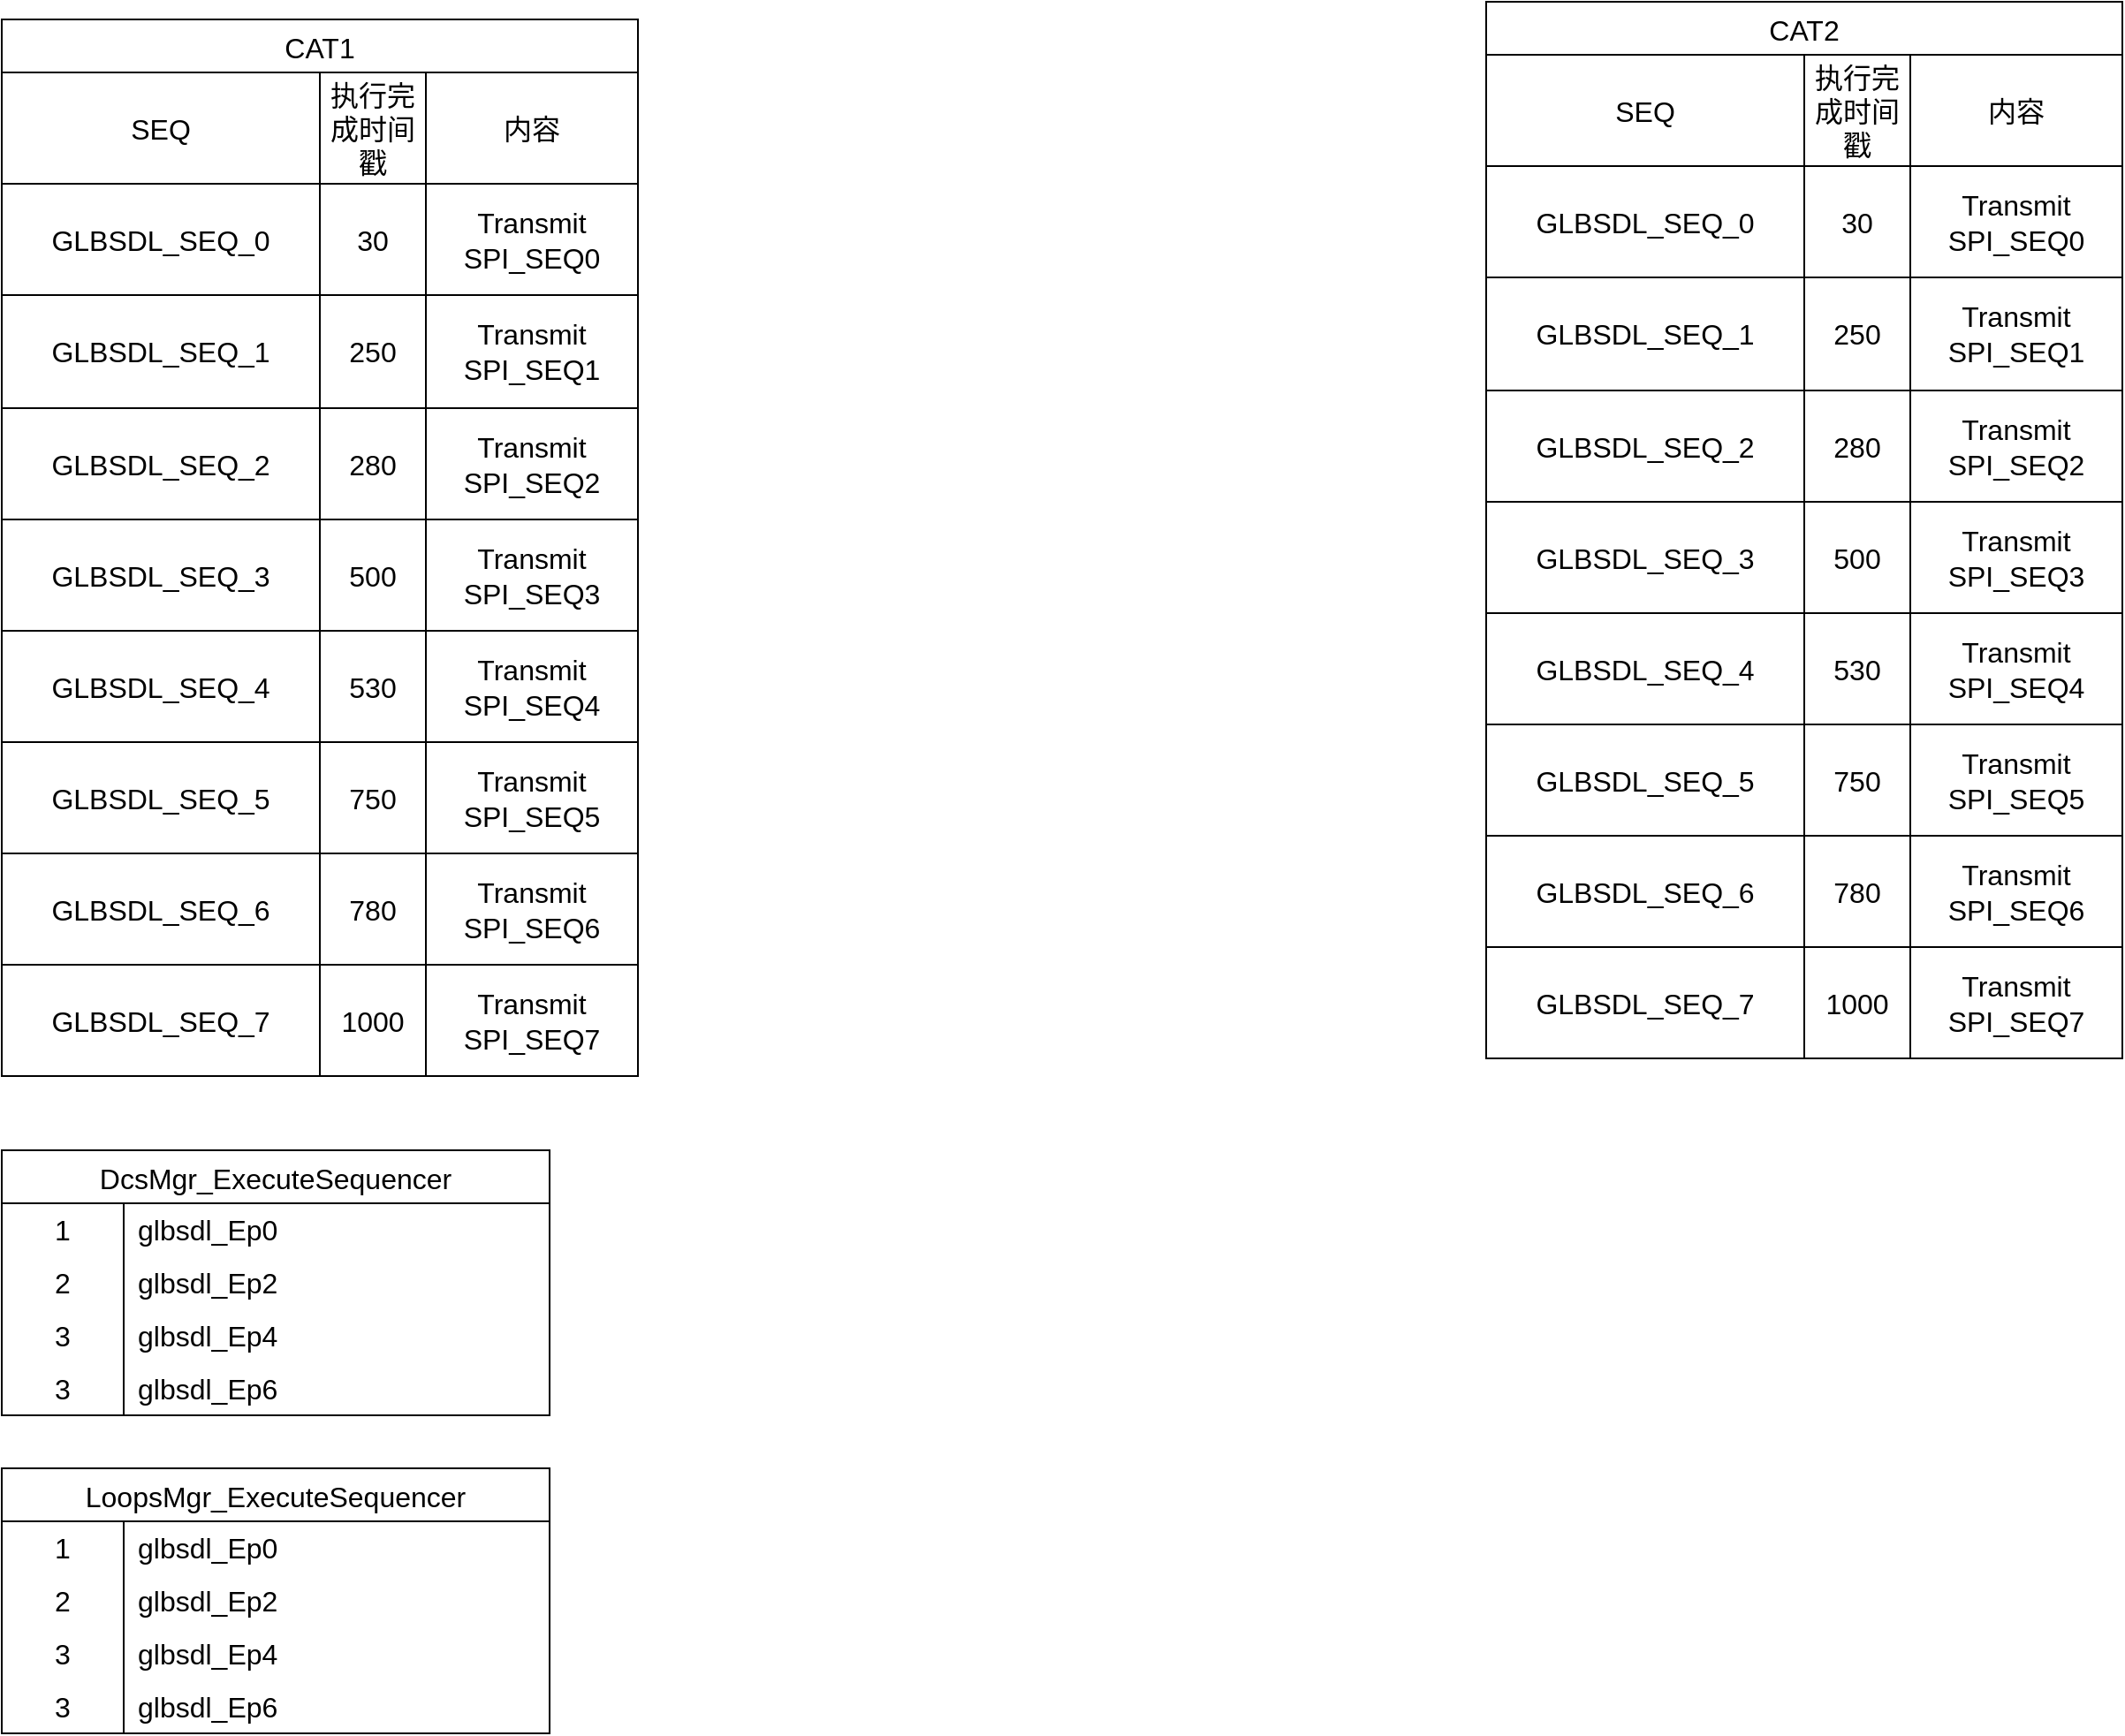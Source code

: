 <mxfile version="22.1.5" type="github">
  <diagram name="第 1 页" id="v6oY52smnRcEkZ9FU9oF">
    <mxGraphModel dx="1407" dy="614" grid="1" gridSize="10" guides="1" tooltips="1" connect="1" arrows="1" fold="1" page="1" pageScale="1" pageWidth="850" pageHeight="1100" math="0" shadow="0">
      <root>
        <mxCell id="0" />
        <mxCell id="1" parent="0" />
        <mxCell id="ijFXuitJDZCYeXIuiVJV-2" value="CAT1" style="shape=table;startSize=30;container=1;collapsible=0;childLayout=tableLayout;strokeColor=default;fontSize=16;" vertex="1" parent="1">
          <mxGeometry x="40" y="70" width="360" height="598" as="geometry" />
        </mxCell>
        <mxCell id="ijFXuitJDZCYeXIuiVJV-35" value="" style="shape=tableRow;horizontal=0;startSize=0;swimlaneHead=0;swimlaneBody=0;strokeColor=inherit;top=0;left=0;bottom=0;right=0;collapsible=0;dropTarget=0;fillColor=none;points=[[0,0.5],[1,0.5]];portConstraint=eastwest;fontSize=16;" vertex="1" parent="ijFXuitJDZCYeXIuiVJV-2">
          <mxGeometry y="30" width="360" height="63" as="geometry" />
        </mxCell>
        <mxCell id="ijFXuitJDZCYeXIuiVJV-36" value="SEQ" style="shape=partialRectangle;html=1;whiteSpace=wrap;connectable=0;strokeColor=inherit;overflow=hidden;fillColor=none;top=0;left=0;bottom=0;right=0;pointerEvents=1;fontSize=16;" vertex="1" parent="ijFXuitJDZCYeXIuiVJV-35">
          <mxGeometry width="180" height="63" as="geometry">
            <mxRectangle width="180" height="63" as="alternateBounds" />
          </mxGeometry>
        </mxCell>
        <mxCell id="ijFXuitJDZCYeXIuiVJV-37" value="执行完成时间戳" style="shape=partialRectangle;html=1;whiteSpace=wrap;connectable=0;strokeColor=inherit;overflow=hidden;fillColor=none;top=0;left=0;bottom=0;right=0;pointerEvents=1;fontSize=16;" vertex="1" parent="ijFXuitJDZCYeXIuiVJV-35">
          <mxGeometry x="180" width="60" height="63" as="geometry">
            <mxRectangle width="60" height="63" as="alternateBounds" />
          </mxGeometry>
        </mxCell>
        <mxCell id="ijFXuitJDZCYeXIuiVJV-38" value="内容" style="shape=partialRectangle;html=1;whiteSpace=wrap;connectable=0;strokeColor=inherit;overflow=hidden;fillColor=none;top=0;left=0;bottom=0;right=0;pointerEvents=1;fontSize=16;" vertex="1" parent="ijFXuitJDZCYeXIuiVJV-35">
          <mxGeometry x="240" width="120" height="63" as="geometry">
            <mxRectangle width="120" height="63" as="alternateBounds" />
          </mxGeometry>
        </mxCell>
        <mxCell id="ijFXuitJDZCYeXIuiVJV-3" value="" style="shape=tableRow;horizontal=0;startSize=0;swimlaneHead=0;swimlaneBody=0;strokeColor=inherit;top=0;left=0;bottom=0;right=0;collapsible=0;dropTarget=0;fillColor=none;points=[[0,0.5],[1,0.5]];portConstraint=eastwest;fontSize=16;" vertex="1" parent="ijFXuitJDZCYeXIuiVJV-2">
          <mxGeometry y="93" width="360" height="63" as="geometry" />
        </mxCell>
        <mxCell id="ijFXuitJDZCYeXIuiVJV-4" value="GLBSDL_SEQ_0" style="shape=partialRectangle;html=1;whiteSpace=wrap;connectable=0;strokeColor=inherit;overflow=hidden;fillColor=none;top=0;left=0;bottom=0;right=0;pointerEvents=1;fontSize=16;" vertex="1" parent="ijFXuitJDZCYeXIuiVJV-3">
          <mxGeometry width="180" height="63" as="geometry">
            <mxRectangle width="180" height="63" as="alternateBounds" />
          </mxGeometry>
        </mxCell>
        <mxCell id="ijFXuitJDZCYeXIuiVJV-5" value="30" style="shape=partialRectangle;html=1;whiteSpace=wrap;connectable=0;strokeColor=inherit;overflow=hidden;fillColor=none;top=0;left=0;bottom=0;right=0;pointerEvents=1;fontSize=16;" vertex="1" parent="ijFXuitJDZCYeXIuiVJV-3">
          <mxGeometry x="180" width="60" height="63" as="geometry">
            <mxRectangle width="60" height="63" as="alternateBounds" />
          </mxGeometry>
        </mxCell>
        <mxCell id="ijFXuitJDZCYeXIuiVJV-6" value="Transmit SPI_SEQ0" style="shape=partialRectangle;html=1;whiteSpace=wrap;connectable=0;strokeColor=inherit;overflow=hidden;fillColor=none;top=0;left=0;bottom=0;right=0;pointerEvents=1;fontSize=16;" vertex="1" parent="ijFXuitJDZCYeXIuiVJV-3">
          <mxGeometry x="240" width="120" height="63" as="geometry">
            <mxRectangle width="120" height="63" as="alternateBounds" />
          </mxGeometry>
        </mxCell>
        <mxCell id="ijFXuitJDZCYeXIuiVJV-7" value="" style="shape=tableRow;horizontal=0;startSize=0;swimlaneHead=0;swimlaneBody=0;strokeColor=inherit;top=0;left=0;bottom=0;right=0;collapsible=0;dropTarget=0;fillColor=none;points=[[0,0.5],[1,0.5]];portConstraint=eastwest;fontSize=16;" vertex="1" parent="ijFXuitJDZCYeXIuiVJV-2">
          <mxGeometry y="156" width="360" height="64" as="geometry" />
        </mxCell>
        <mxCell id="ijFXuitJDZCYeXIuiVJV-8" value="GLBSDL_SEQ_1" style="shape=partialRectangle;html=1;whiteSpace=wrap;connectable=0;strokeColor=inherit;overflow=hidden;fillColor=none;top=0;left=0;bottom=0;right=0;pointerEvents=1;fontSize=16;" vertex="1" parent="ijFXuitJDZCYeXIuiVJV-7">
          <mxGeometry width="180" height="64" as="geometry">
            <mxRectangle width="180" height="64" as="alternateBounds" />
          </mxGeometry>
        </mxCell>
        <mxCell id="ijFXuitJDZCYeXIuiVJV-9" value="250" style="shape=partialRectangle;html=1;whiteSpace=wrap;connectable=0;strokeColor=inherit;overflow=hidden;fillColor=none;top=0;left=0;bottom=0;right=0;pointerEvents=1;fontSize=16;" vertex="1" parent="ijFXuitJDZCYeXIuiVJV-7">
          <mxGeometry x="180" width="60" height="64" as="geometry">
            <mxRectangle width="60" height="64" as="alternateBounds" />
          </mxGeometry>
        </mxCell>
        <mxCell id="ijFXuitJDZCYeXIuiVJV-10" value="Transmit SPI_SEQ1" style="shape=partialRectangle;html=1;whiteSpace=wrap;connectable=0;strokeColor=inherit;overflow=hidden;fillColor=none;top=0;left=0;bottom=0;right=0;pointerEvents=1;fontSize=16;" vertex="1" parent="ijFXuitJDZCYeXIuiVJV-7">
          <mxGeometry x="240" width="120" height="64" as="geometry">
            <mxRectangle width="120" height="64" as="alternateBounds" />
          </mxGeometry>
        </mxCell>
        <mxCell id="ijFXuitJDZCYeXIuiVJV-11" value="" style="shape=tableRow;horizontal=0;startSize=0;swimlaneHead=0;swimlaneBody=0;strokeColor=inherit;top=0;left=0;bottom=0;right=0;collapsible=0;dropTarget=0;fillColor=none;points=[[0,0.5],[1,0.5]];portConstraint=eastwest;fontSize=16;" vertex="1" parent="ijFXuitJDZCYeXIuiVJV-2">
          <mxGeometry y="220" width="360" height="63" as="geometry" />
        </mxCell>
        <mxCell id="ijFXuitJDZCYeXIuiVJV-12" value="GLBSDL_SEQ_2" style="shape=partialRectangle;html=1;whiteSpace=wrap;connectable=0;strokeColor=inherit;overflow=hidden;fillColor=none;top=0;left=0;bottom=0;right=0;pointerEvents=1;fontSize=16;" vertex="1" parent="ijFXuitJDZCYeXIuiVJV-11">
          <mxGeometry width="180" height="63" as="geometry">
            <mxRectangle width="180" height="63" as="alternateBounds" />
          </mxGeometry>
        </mxCell>
        <mxCell id="ijFXuitJDZCYeXIuiVJV-13" value="280" style="shape=partialRectangle;html=1;whiteSpace=wrap;connectable=0;strokeColor=inherit;overflow=hidden;fillColor=none;top=0;left=0;bottom=0;right=0;pointerEvents=1;fontSize=16;" vertex="1" parent="ijFXuitJDZCYeXIuiVJV-11">
          <mxGeometry x="180" width="60" height="63" as="geometry">
            <mxRectangle width="60" height="63" as="alternateBounds" />
          </mxGeometry>
        </mxCell>
        <mxCell id="ijFXuitJDZCYeXIuiVJV-14" value="Transmit SPI_SEQ2" style="shape=partialRectangle;html=1;whiteSpace=wrap;connectable=0;strokeColor=inherit;overflow=hidden;fillColor=none;top=0;left=0;bottom=0;right=0;pointerEvents=1;fontSize=16;" vertex="1" parent="ijFXuitJDZCYeXIuiVJV-11">
          <mxGeometry x="240" width="120" height="63" as="geometry">
            <mxRectangle width="120" height="63" as="alternateBounds" />
          </mxGeometry>
        </mxCell>
        <mxCell id="ijFXuitJDZCYeXIuiVJV-15" value="" style="shape=tableRow;horizontal=0;startSize=0;swimlaneHead=0;swimlaneBody=0;strokeColor=inherit;top=0;left=0;bottom=0;right=0;collapsible=0;dropTarget=0;fillColor=none;points=[[0,0.5],[1,0.5]];portConstraint=eastwest;fontSize=16;" vertex="1" parent="ijFXuitJDZCYeXIuiVJV-2">
          <mxGeometry y="283" width="360" height="63" as="geometry" />
        </mxCell>
        <mxCell id="ijFXuitJDZCYeXIuiVJV-16" value="GLBSDL_SEQ_3" style="shape=partialRectangle;html=1;whiteSpace=wrap;connectable=0;strokeColor=inherit;overflow=hidden;fillColor=none;top=0;left=0;bottom=0;right=0;pointerEvents=1;fontSize=16;" vertex="1" parent="ijFXuitJDZCYeXIuiVJV-15">
          <mxGeometry width="180" height="63" as="geometry">
            <mxRectangle width="180" height="63" as="alternateBounds" />
          </mxGeometry>
        </mxCell>
        <mxCell id="ijFXuitJDZCYeXIuiVJV-17" value="500" style="shape=partialRectangle;html=1;whiteSpace=wrap;connectable=0;strokeColor=inherit;overflow=hidden;fillColor=none;top=0;left=0;bottom=0;right=0;pointerEvents=1;fontSize=16;" vertex="1" parent="ijFXuitJDZCYeXIuiVJV-15">
          <mxGeometry x="180" width="60" height="63" as="geometry">
            <mxRectangle width="60" height="63" as="alternateBounds" />
          </mxGeometry>
        </mxCell>
        <mxCell id="ijFXuitJDZCYeXIuiVJV-18" value="Transmit SPI_SEQ3" style="shape=partialRectangle;html=1;whiteSpace=wrap;connectable=0;strokeColor=inherit;overflow=hidden;fillColor=none;top=0;left=0;bottom=0;right=0;pointerEvents=1;fontSize=16;" vertex="1" parent="ijFXuitJDZCYeXIuiVJV-15">
          <mxGeometry x="240" width="120" height="63" as="geometry">
            <mxRectangle width="120" height="63" as="alternateBounds" />
          </mxGeometry>
        </mxCell>
        <mxCell id="ijFXuitJDZCYeXIuiVJV-19" value="" style="shape=tableRow;horizontal=0;startSize=0;swimlaneHead=0;swimlaneBody=0;strokeColor=inherit;top=0;left=0;bottom=0;right=0;collapsible=0;dropTarget=0;fillColor=none;points=[[0,0.5],[1,0.5]];portConstraint=eastwest;fontSize=16;" vertex="1" parent="ijFXuitJDZCYeXIuiVJV-2">
          <mxGeometry y="346" width="360" height="63" as="geometry" />
        </mxCell>
        <mxCell id="ijFXuitJDZCYeXIuiVJV-20" value="GLBSDL_SEQ_4" style="shape=partialRectangle;html=1;whiteSpace=wrap;connectable=0;strokeColor=inherit;overflow=hidden;fillColor=none;top=0;left=0;bottom=0;right=0;pointerEvents=1;fontSize=16;" vertex="1" parent="ijFXuitJDZCYeXIuiVJV-19">
          <mxGeometry width="180" height="63" as="geometry">
            <mxRectangle width="180" height="63" as="alternateBounds" />
          </mxGeometry>
        </mxCell>
        <mxCell id="ijFXuitJDZCYeXIuiVJV-21" value="530" style="shape=partialRectangle;html=1;whiteSpace=wrap;connectable=0;strokeColor=inherit;overflow=hidden;fillColor=none;top=0;left=0;bottom=0;right=0;pointerEvents=1;fontSize=16;" vertex="1" parent="ijFXuitJDZCYeXIuiVJV-19">
          <mxGeometry x="180" width="60" height="63" as="geometry">
            <mxRectangle width="60" height="63" as="alternateBounds" />
          </mxGeometry>
        </mxCell>
        <mxCell id="ijFXuitJDZCYeXIuiVJV-22" value="Transmit SPI_SEQ4" style="shape=partialRectangle;html=1;whiteSpace=wrap;connectable=0;strokeColor=inherit;overflow=hidden;fillColor=none;top=0;left=0;bottom=0;right=0;pointerEvents=1;fontSize=16;" vertex="1" parent="ijFXuitJDZCYeXIuiVJV-19">
          <mxGeometry x="240" width="120" height="63" as="geometry">
            <mxRectangle width="120" height="63" as="alternateBounds" />
          </mxGeometry>
        </mxCell>
        <mxCell id="ijFXuitJDZCYeXIuiVJV-23" value="" style="shape=tableRow;horizontal=0;startSize=0;swimlaneHead=0;swimlaneBody=0;strokeColor=inherit;top=0;left=0;bottom=0;right=0;collapsible=0;dropTarget=0;fillColor=none;points=[[0,0.5],[1,0.5]];portConstraint=eastwest;fontSize=16;" vertex="1" parent="ijFXuitJDZCYeXIuiVJV-2">
          <mxGeometry y="409" width="360" height="63" as="geometry" />
        </mxCell>
        <mxCell id="ijFXuitJDZCYeXIuiVJV-24" value="GLBSDL_SEQ_5" style="shape=partialRectangle;html=1;whiteSpace=wrap;connectable=0;strokeColor=inherit;overflow=hidden;fillColor=none;top=0;left=0;bottom=0;right=0;pointerEvents=1;fontSize=16;" vertex="1" parent="ijFXuitJDZCYeXIuiVJV-23">
          <mxGeometry width="180" height="63" as="geometry">
            <mxRectangle width="180" height="63" as="alternateBounds" />
          </mxGeometry>
        </mxCell>
        <mxCell id="ijFXuitJDZCYeXIuiVJV-25" value="750" style="shape=partialRectangle;html=1;whiteSpace=wrap;connectable=0;strokeColor=inherit;overflow=hidden;fillColor=none;top=0;left=0;bottom=0;right=0;pointerEvents=1;fontSize=16;" vertex="1" parent="ijFXuitJDZCYeXIuiVJV-23">
          <mxGeometry x="180" width="60" height="63" as="geometry">
            <mxRectangle width="60" height="63" as="alternateBounds" />
          </mxGeometry>
        </mxCell>
        <mxCell id="ijFXuitJDZCYeXIuiVJV-26" value="Transmit SPI_SEQ5" style="shape=partialRectangle;html=1;whiteSpace=wrap;connectable=0;strokeColor=inherit;overflow=hidden;fillColor=none;top=0;left=0;bottom=0;right=0;pointerEvents=1;fontSize=16;" vertex="1" parent="ijFXuitJDZCYeXIuiVJV-23">
          <mxGeometry x="240" width="120" height="63" as="geometry">
            <mxRectangle width="120" height="63" as="alternateBounds" />
          </mxGeometry>
        </mxCell>
        <mxCell id="ijFXuitJDZCYeXIuiVJV-27" value="" style="shape=tableRow;horizontal=0;startSize=0;swimlaneHead=0;swimlaneBody=0;strokeColor=inherit;top=0;left=0;bottom=0;right=0;collapsible=0;dropTarget=0;fillColor=none;points=[[0,0.5],[1,0.5]];portConstraint=eastwest;fontSize=16;" vertex="1" parent="ijFXuitJDZCYeXIuiVJV-2">
          <mxGeometry y="472" width="360" height="63" as="geometry" />
        </mxCell>
        <mxCell id="ijFXuitJDZCYeXIuiVJV-28" value="GLBSDL_SEQ_6" style="shape=partialRectangle;html=1;whiteSpace=wrap;connectable=0;strokeColor=inherit;overflow=hidden;fillColor=none;top=0;left=0;bottom=0;right=0;pointerEvents=1;fontSize=16;" vertex="1" parent="ijFXuitJDZCYeXIuiVJV-27">
          <mxGeometry width="180" height="63" as="geometry">
            <mxRectangle width="180" height="63" as="alternateBounds" />
          </mxGeometry>
        </mxCell>
        <mxCell id="ijFXuitJDZCYeXIuiVJV-29" value="780" style="shape=partialRectangle;html=1;whiteSpace=wrap;connectable=0;strokeColor=inherit;overflow=hidden;fillColor=none;top=0;left=0;bottom=0;right=0;pointerEvents=1;fontSize=16;" vertex="1" parent="ijFXuitJDZCYeXIuiVJV-27">
          <mxGeometry x="180" width="60" height="63" as="geometry">
            <mxRectangle width="60" height="63" as="alternateBounds" />
          </mxGeometry>
        </mxCell>
        <mxCell id="ijFXuitJDZCYeXIuiVJV-30" value="Transmit SPI_SEQ6" style="shape=partialRectangle;html=1;whiteSpace=wrap;connectable=0;strokeColor=inherit;overflow=hidden;fillColor=none;top=0;left=0;bottom=0;right=0;pointerEvents=1;fontSize=16;" vertex="1" parent="ijFXuitJDZCYeXIuiVJV-27">
          <mxGeometry x="240" width="120" height="63" as="geometry">
            <mxRectangle width="120" height="63" as="alternateBounds" />
          </mxGeometry>
        </mxCell>
        <mxCell id="ijFXuitJDZCYeXIuiVJV-31" value="" style="shape=tableRow;horizontal=0;startSize=0;swimlaneHead=0;swimlaneBody=0;strokeColor=inherit;top=0;left=0;bottom=0;right=0;collapsible=0;dropTarget=0;fillColor=none;points=[[0,0.5],[1,0.5]];portConstraint=eastwest;fontSize=16;" vertex="1" parent="ijFXuitJDZCYeXIuiVJV-2">
          <mxGeometry y="535" width="360" height="63" as="geometry" />
        </mxCell>
        <mxCell id="ijFXuitJDZCYeXIuiVJV-32" value="GLBSDL_SEQ_7" style="shape=partialRectangle;html=1;whiteSpace=wrap;connectable=0;strokeColor=inherit;overflow=hidden;fillColor=none;top=0;left=0;bottom=0;right=0;pointerEvents=1;fontSize=16;" vertex="1" parent="ijFXuitJDZCYeXIuiVJV-31">
          <mxGeometry width="180" height="63" as="geometry">
            <mxRectangle width="180" height="63" as="alternateBounds" />
          </mxGeometry>
        </mxCell>
        <mxCell id="ijFXuitJDZCYeXIuiVJV-33" value="1000" style="shape=partialRectangle;html=1;whiteSpace=wrap;connectable=0;strokeColor=inherit;overflow=hidden;fillColor=none;top=0;left=0;bottom=0;right=0;pointerEvents=1;fontSize=16;" vertex="1" parent="ijFXuitJDZCYeXIuiVJV-31">
          <mxGeometry x="180" width="60" height="63" as="geometry">
            <mxRectangle width="60" height="63" as="alternateBounds" />
          </mxGeometry>
        </mxCell>
        <mxCell id="ijFXuitJDZCYeXIuiVJV-34" value="Transmit SPI_SEQ7" style="shape=partialRectangle;html=1;whiteSpace=wrap;connectable=0;strokeColor=inherit;overflow=hidden;fillColor=none;top=0;left=0;bottom=0;right=0;pointerEvents=1;fontSize=16;" vertex="1" parent="ijFXuitJDZCYeXIuiVJV-31">
          <mxGeometry x="240" width="120" height="63" as="geometry">
            <mxRectangle width="120" height="63" as="alternateBounds" />
          </mxGeometry>
        </mxCell>
        <mxCell id="ijFXuitJDZCYeXIuiVJV-43" value="CAT2" style="shape=table;startSize=30;container=1;collapsible=0;childLayout=tableLayout;strokeColor=default;fontSize=16;" vertex="1" parent="1">
          <mxGeometry x="880" y="60" width="360" height="598" as="geometry" />
        </mxCell>
        <mxCell id="ijFXuitJDZCYeXIuiVJV-44" value="" style="shape=tableRow;horizontal=0;startSize=0;swimlaneHead=0;swimlaneBody=0;strokeColor=inherit;top=0;left=0;bottom=0;right=0;collapsible=0;dropTarget=0;fillColor=none;points=[[0,0.5],[1,0.5]];portConstraint=eastwest;fontSize=16;" vertex="1" parent="ijFXuitJDZCYeXIuiVJV-43">
          <mxGeometry y="30" width="360" height="63" as="geometry" />
        </mxCell>
        <mxCell id="ijFXuitJDZCYeXIuiVJV-45" value="SEQ" style="shape=partialRectangle;html=1;whiteSpace=wrap;connectable=0;strokeColor=inherit;overflow=hidden;fillColor=none;top=0;left=0;bottom=0;right=0;pointerEvents=1;fontSize=16;" vertex="1" parent="ijFXuitJDZCYeXIuiVJV-44">
          <mxGeometry width="180" height="63" as="geometry">
            <mxRectangle width="180" height="63" as="alternateBounds" />
          </mxGeometry>
        </mxCell>
        <mxCell id="ijFXuitJDZCYeXIuiVJV-46" value="执行完成时间戳" style="shape=partialRectangle;html=1;whiteSpace=wrap;connectable=0;strokeColor=inherit;overflow=hidden;fillColor=none;top=0;left=0;bottom=0;right=0;pointerEvents=1;fontSize=16;" vertex="1" parent="ijFXuitJDZCYeXIuiVJV-44">
          <mxGeometry x="180" width="60" height="63" as="geometry">
            <mxRectangle width="60" height="63" as="alternateBounds" />
          </mxGeometry>
        </mxCell>
        <mxCell id="ijFXuitJDZCYeXIuiVJV-47" value="内容" style="shape=partialRectangle;html=1;whiteSpace=wrap;connectable=0;strokeColor=inherit;overflow=hidden;fillColor=none;top=0;left=0;bottom=0;right=0;pointerEvents=1;fontSize=16;" vertex="1" parent="ijFXuitJDZCYeXIuiVJV-44">
          <mxGeometry x="240" width="120" height="63" as="geometry">
            <mxRectangle width="120" height="63" as="alternateBounds" />
          </mxGeometry>
        </mxCell>
        <mxCell id="ijFXuitJDZCYeXIuiVJV-48" value="" style="shape=tableRow;horizontal=0;startSize=0;swimlaneHead=0;swimlaneBody=0;strokeColor=inherit;top=0;left=0;bottom=0;right=0;collapsible=0;dropTarget=0;fillColor=none;points=[[0,0.5],[1,0.5]];portConstraint=eastwest;fontSize=16;" vertex="1" parent="ijFXuitJDZCYeXIuiVJV-43">
          <mxGeometry y="93" width="360" height="63" as="geometry" />
        </mxCell>
        <mxCell id="ijFXuitJDZCYeXIuiVJV-49" value="GLBSDL_SEQ_0" style="shape=partialRectangle;html=1;whiteSpace=wrap;connectable=0;strokeColor=inherit;overflow=hidden;fillColor=none;top=0;left=0;bottom=0;right=0;pointerEvents=1;fontSize=16;" vertex="1" parent="ijFXuitJDZCYeXIuiVJV-48">
          <mxGeometry width="180" height="63" as="geometry">
            <mxRectangle width="180" height="63" as="alternateBounds" />
          </mxGeometry>
        </mxCell>
        <mxCell id="ijFXuitJDZCYeXIuiVJV-50" value="30" style="shape=partialRectangle;html=1;whiteSpace=wrap;connectable=0;strokeColor=inherit;overflow=hidden;fillColor=none;top=0;left=0;bottom=0;right=0;pointerEvents=1;fontSize=16;" vertex="1" parent="ijFXuitJDZCYeXIuiVJV-48">
          <mxGeometry x="180" width="60" height="63" as="geometry">
            <mxRectangle width="60" height="63" as="alternateBounds" />
          </mxGeometry>
        </mxCell>
        <mxCell id="ijFXuitJDZCYeXIuiVJV-51" value="Transmit SPI_SEQ0" style="shape=partialRectangle;html=1;whiteSpace=wrap;connectable=0;strokeColor=inherit;overflow=hidden;fillColor=none;top=0;left=0;bottom=0;right=0;pointerEvents=1;fontSize=16;" vertex="1" parent="ijFXuitJDZCYeXIuiVJV-48">
          <mxGeometry x="240" width="120" height="63" as="geometry">
            <mxRectangle width="120" height="63" as="alternateBounds" />
          </mxGeometry>
        </mxCell>
        <mxCell id="ijFXuitJDZCYeXIuiVJV-52" value="" style="shape=tableRow;horizontal=0;startSize=0;swimlaneHead=0;swimlaneBody=0;strokeColor=inherit;top=0;left=0;bottom=0;right=0;collapsible=0;dropTarget=0;fillColor=none;points=[[0,0.5],[1,0.5]];portConstraint=eastwest;fontSize=16;" vertex="1" parent="ijFXuitJDZCYeXIuiVJV-43">
          <mxGeometry y="156" width="360" height="64" as="geometry" />
        </mxCell>
        <mxCell id="ijFXuitJDZCYeXIuiVJV-53" value="GLBSDL_SEQ_1" style="shape=partialRectangle;html=1;whiteSpace=wrap;connectable=0;strokeColor=inherit;overflow=hidden;fillColor=none;top=0;left=0;bottom=0;right=0;pointerEvents=1;fontSize=16;" vertex="1" parent="ijFXuitJDZCYeXIuiVJV-52">
          <mxGeometry width="180" height="64" as="geometry">
            <mxRectangle width="180" height="64" as="alternateBounds" />
          </mxGeometry>
        </mxCell>
        <mxCell id="ijFXuitJDZCYeXIuiVJV-54" value="250" style="shape=partialRectangle;html=1;whiteSpace=wrap;connectable=0;strokeColor=inherit;overflow=hidden;fillColor=none;top=0;left=0;bottom=0;right=0;pointerEvents=1;fontSize=16;" vertex="1" parent="ijFXuitJDZCYeXIuiVJV-52">
          <mxGeometry x="180" width="60" height="64" as="geometry">
            <mxRectangle width="60" height="64" as="alternateBounds" />
          </mxGeometry>
        </mxCell>
        <mxCell id="ijFXuitJDZCYeXIuiVJV-55" value="Transmit SPI_SEQ1" style="shape=partialRectangle;html=1;whiteSpace=wrap;connectable=0;strokeColor=inherit;overflow=hidden;fillColor=none;top=0;left=0;bottom=0;right=0;pointerEvents=1;fontSize=16;" vertex="1" parent="ijFXuitJDZCYeXIuiVJV-52">
          <mxGeometry x="240" width="120" height="64" as="geometry">
            <mxRectangle width="120" height="64" as="alternateBounds" />
          </mxGeometry>
        </mxCell>
        <mxCell id="ijFXuitJDZCYeXIuiVJV-56" value="" style="shape=tableRow;horizontal=0;startSize=0;swimlaneHead=0;swimlaneBody=0;strokeColor=inherit;top=0;left=0;bottom=0;right=0;collapsible=0;dropTarget=0;fillColor=none;points=[[0,0.5],[1,0.5]];portConstraint=eastwest;fontSize=16;" vertex="1" parent="ijFXuitJDZCYeXIuiVJV-43">
          <mxGeometry y="220" width="360" height="63" as="geometry" />
        </mxCell>
        <mxCell id="ijFXuitJDZCYeXIuiVJV-57" value="GLBSDL_SEQ_2" style="shape=partialRectangle;html=1;whiteSpace=wrap;connectable=0;strokeColor=inherit;overflow=hidden;fillColor=none;top=0;left=0;bottom=0;right=0;pointerEvents=1;fontSize=16;" vertex="1" parent="ijFXuitJDZCYeXIuiVJV-56">
          <mxGeometry width="180" height="63" as="geometry">
            <mxRectangle width="180" height="63" as="alternateBounds" />
          </mxGeometry>
        </mxCell>
        <mxCell id="ijFXuitJDZCYeXIuiVJV-58" value="280" style="shape=partialRectangle;html=1;whiteSpace=wrap;connectable=0;strokeColor=inherit;overflow=hidden;fillColor=none;top=0;left=0;bottom=0;right=0;pointerEvents=1;fontSize=16;" vertex="1" parent="ijFXuitJDZCYeXIuiVJV-56">
          <mxGeometry x="180" width="60" height="63" as="geometry">
            <mxRectangle width="60" height="63" as="alternateBounds" />
          </mxGeometry>
        </mxCell>
        <mxCell id="ijFXuitJDZCYeXIuiVJV-59" value="Transmit SPI_SEQ2" style="shape=partialRectangle;html=1;whiteSpace=wrap;connectable=0;strokeColor=inherit;overflow=hidden;fillColor=none;top=0;left=0;bottom=0;right=0;pointerEvents=1;fontSize=16;" vertex="1" parent="ijFXuitJDZCYeXIuiVJV-56">
          <mxGeometry x="240" width="120" height="63" as="geometry">
            <mxRectangle width="120" height="63" as="alternateBounds" />
          </mxGeometry>
        </mxCell>
        <mxCell id="ijFXuitJDZCYeXIuiVJV-60" value="" style="shape=tableRow;horizontal=0;startSize=0;swimlaneHead=0;swimlaneBody=0;strokeColor=inherit;top=0;left=0;bottom=0;right=0;collapsible=0;dropTarget=0;fillColor=none;points=[[0,0.5],[1,0.5]];portConstraint=eastwest;fontSize=16;" vertex="1" parent="ijFXuitJDZCYeXIuiVJV-43">
          <mxGeometry y="283" width="360" height="63" as="geometry" />
        </mxCell>
        <mxCell id="ijFXuitJDZCYeXIuiVJV-61" value="GLBSDL_SEQ_3" style="shape=partialRectangle;html=1;whiteSpace=wrap;connectable=0;strokeColor=inherit;overflow=hidden;fillColor=none;top=0;left=0;bottom=0;right=0;pointerEvents=1;fontSize=16;" vertex="1" parent="ijFXuitJDZCYeXIuiVJV-60">
          <mxGeometry width="180" height="63" as="geometry">
            <mxRectangle width="180" height="63" as="alternateBounds" />
          </mxGeometry>
        </mxCell>
        <mxCell id="ijFXuitJDZCYeXIuiVJV-62" value="500" style="shape=partialRectangle;html=1;whiteSpace=wrap;connectable=0;strokeColor=inherit;overflow=hidden;fillColor=none;top=0;left=0;bottom=0;right=0;pointerEvents=1;fontSize=16;" vertex="1" parent="ijFXuitJDZCYeXIuiVJV-60">
          <mxGeometry x="180" width="60" height="63" as="geometry">
            <mxRectangle width="60" height="63" as="alternateBounds" />
          </mxGeometry>
        </mxCell>
        <mxCell id="ijFXuitJDZCYeXIuiVJV-63" value="Transmit SPI_SEQ3" style="shape=partialRectangle;html=1;whiteSpace=wrap;connectable=0;strokeColor=inherit;overflow=hidden;fillColor=none;top=0;left=0;bottom=0;right=0;pointerEvents=1;fontSize=16;" vertex="1" parent="ijFXuitJDZCYeXIuiVJV-60">
          <mxGeometry x="240" width="120" height="63" as="geometry">
            <mxRectangle width="120" height="63" as="alternateBounds" />
          </mxGeometry>
        </mxCell>
        <mxCell id="ijFXuitJDZCYeXIuiVJV-64" value="" style="shape=tableRow;horizontal=0;startSize=0;swimlaneHead=0;swimlaneBody=0;strokeColor=inherit;top=0;left=0;bottom=0;right=0;collapsible=0;dropTarget=0;fillColor=none;points=[[0,0.5],[1,0.5]];portConstraint=eastwest;fontSize=16;" vertex="1" parent="ijFXuitJDZCYeXIuiVJV-43">
          <mxGeometry y="346" width="360" height="63" as="geometry" />
        </mxCell>
        <mxCell id="ijFXuitJDZCYeXIuiVJV-65" value="GLBSDL_SEQ_4" style="shape=partialRectangle;html=1;whiteSpace=wrap;connectable=0;strokeColor=inherit;overflow=hidden;fillColor=none;top=0;left=0;bottom=0;right=0;pointerEvents=1;fontSize=16;" vertex="1" parent="ijFXuitJDZCYeXIuiVJV-64">
          <mxGeometry width="180" height="63" as="geometry">
            <mxRectangle width="180" height="63" as="alternateBounds" />
          </mxGeometry>
        </mxCell>
        <mxCell id="ijFXuitJDZCYeXIuiVJV-66" value="530" style="shape=partialRectangle;html=1;whiteSpace=wrap;connectable=0;strokeColor=inherit;overflow=hidden;fillColor=none;top=0;left=0;bottom=0;right=0;pointerEvents=1;fontSize=16;" vertex="1" parent="ijFXuitJDZCYeXIuiVJV-64">
          <mxGeometry x="180" width="60" height="63" as="geometry">
            <mxRectangle width="60" height="63" as="alternateBounds" />
          </mxGeometry>
        </mxCell>
        <mxCell id="ijFXuitJDZCYeXIuiVJV-67" value="Transmit SPI_SEQ4" style="shape=partialRectangle;html=1;whiteSpace=wrap;connectable=0;strokeColor=inherit;overflow=hidden;fillColor=none;top=0;left=0;bottom=0;right=0;pointerEvents=1;fontSize=16;" vertex="1" parent="ijFXuitJDZCYeXIuiVJV-64">
          <mxGeometry x="240" width="120" height="63" as="geometry">
            <mxRectangle width="120" height="63" as="alternateBounds" />
          </mxGeometry>
        </mxCell>
        <mxCell id="ijFXuitJDZCYeXIuiVJV-68" value="" style="shape=tableRow;horizontal=0;startSize=0;swimlaneHead=0;swimlaneBody=0;strokeColor=inherit;top=0;left=0;bottom=0;right=0;collapsible=0;dropTarget=0;fillColor=none;points=[[0,0.5],[1,0.5]];portConstraint=eastwest;fontSize=16;" vertex="1" parent="ijFXuitJDZCYeXIuiVJV-43">
          <mxGeometry y="409" width="360" height="63" as="geometry" />
        </mxCell>
        <mxCell id="ijFXuitJDZCYeXIuiVJV-69" value="GLBSDL_SEQ_5" style="shape=partialRectangle;html=1;whiteSpace=wrap;connectable=0;strokeColor=inherit;overflow=hidden;fillColor=none;top=0;left=0;bottom=0;right=0;pointerEvents=1;fontSize=16;" vertex="1" parent="ijFXuitJDZCYeXIuiVJV-68">
          <mxGeometry width="180" height="63" as="geometry">
            <mxRectangle width="180" height="63" as="alternateBounds" />
          </mxGeometry>
        </mxCell>
        <mxCell id="ijFXuitJDZCYeXIuiVJV-70" value="750" style="shape=partialRectangle;html=1;whiteSpace=wrap;connectable=0;strokeColor=inherit;overflow=hidden;fillColor=none;top=0;left=0;bottom=0;right=0;pointerEvents=1;fontSize=16;" vertex="1" parent="ijFXuitJDZCYeXIuiVJV-68">
          <mxGeometry x="180" width="60" height="63" as="geometry">
            <mxRectangle width="60" height="63" as="alternateBounds" />
          </mxGeometry>
        </mxCell>
        <mxCell id="ijFXuitJDZCYeXIuiVJV-71" value="Transmit SPI_SEQ5" style="shape=partialRectangle;html=1;whiteSpace=wrap;connectable=0;strokeColor=inherit;overflow=hidden;fillColor=none;top=0;left=0;bottom=0;right=0;pointerEvents=1;fontSize=16;" vertex="1" parent="ijFXuitJDZCYeXIuiVJV-68">
          <mxGeometry x="240" width="120" height="63" as="geometry">
            <mxRectangle width="120" height="63" as="alternateBounds" />
          </mxGeometry>
        </mxCell>
        <mxCell id="ijFXuitJDZCYeXIuiVJV-72" value="" style="shape=tableRow;horizontal=0;startSize=0;swimlaneHead=0;swimlaneBody=0;strokeColor=inherit;top=0;left=0;bottom=0;right=0;collapsible=0;dropTarget=0;fillColor=none;points=[[0,0.5],[1,0.5]];portConstraint=eastwest;fontSize=16;" vertex="1" parent="ijFXuitJDZCYeXIuiVJV-43">
          <mxGeometry y="472" width="360" height="63" as="geometry" />
        </mxCell>
        <mxCell id="ijFXuitJDZCYeXIuiVJV-73" value="GLBSDL_SEQ_6" style="shape=partialRectangle;html=1;whiteSpace=wrap;connectable=0;strokeColor=inherit;overflow=hidden;fillColor=none;top=0;left=0;bottom=0;right=0;pointerEvents=1;fontSize=16;" vertex="1" parent="ijFXuitJDZCYeXIuiVJV-72">
          <mxGeometry width="180" height="63" as="geometry">
            <mxRectangle width="180" height="63" as="alternateBounds" />
          </mxGeometry>
        </mxCell>
        <mxCell id="ijFXuitJDZCYeXIuiVJV-74" value="780" style="shape=partialRectangle;html=1;whiteSpace=wrap;connectable=0;strokeColor=inherit;overflow=hidden;fillColor=none;top=0;left=0;bottom=0;right=0;pointerEvents=1;fontSize=16;" vertex="1" parent="ijFXuitJDZCYeXIuiVJV-72">
          <mxGeometry x="180" width="60" height="63" as="geometry">
            <mxRectangle width="60" height="63" as="alternateBounds" />
          </mxGeometry>
        </mxCell>
        <mxCell id="ijFXuitJDZCYeXIuiVJV-75" value="Transmit SPI_SEQ6" style="shape=partialRectangle;html=1;whiteSpace=wrap;connectable=0;strokeColor=inherit;overflow=hidden;fillColor=none;top=0;left=0;bottom=0;right=0;pointerEvents=1;fontSize=16;" vertex="1" parent="ijFXuitJDZCYeXIuiVJV-72">
          <mxGeometry x="240" width="120" height="63" as="geometry">
            <mxRectangle width="120" height="63" as="alternateBounds" />
          </mxGeometry>
        </mxCell>
        <mxCell id="ijFXuitJDZCYeXIuiVJV-76" value="" style="shape=tableRow;horizontal=0;startSize=0;swimlaneHead=0;swimlaneBody=0;strokeColor=inherit;top=0;left=0;bottom=0;right=0;collapsible=0;dropTarget=0;fillColor=none;points=[[0,0.5],[1,0.5]];portConstraint=eastwest;fontSize=16;" vertex="1" parent="ijFXuitJDZCYeXIuiVJV-43">
          <mxGeometry y="535" width="360" height="63" as="geometry" />
        </mxCell>
        <mxCell id="ijFXuitJDZCYeXIuiVJV-77" value="GLBSDL_SEQ_7" style="shape=partialRectangle;html=1;whiteSpace=wrap;connectable=0;strokeColor=inherit;overflow=hidden;fillColor=none;top=0;left=0;bottom=0;right=0;pointerEvents=1;fontSize=16;" vertex="1" parent="ijFXuitJDZCYeXIuiVJV-76">
          <mxGeometry width="180" height="63" as="geometry">
            <mxRectangle width="180" height="63" as="alternateBounds" />
          </mxGeometry>
        </mxCell>
        <mxCell id="ijFXuitJDZCYeXIuiVJV-78" value="1000" style="shape=partialRectangle;html=1;whiteSpace=wrap;connectable=0;strokeColor=inherit;overflow=hidden;fillColor=none;top=0;left=0;bottom=0;right=0;pointerEvents=1;fontSize=16;" vertex="1" parent="ijFXuitJDZCYeXIuiVJV-76">
          <mxGeometry x="180" width="60" height="63" as="geometry">
            <mxRectangle width="60" height="63" as="alternateBounds" />
          </mxGeometry>
        </mxCell>
        <mxCell id="ijFXuitJDZCYeXIuiVJV-79" value="Transmit SPI_SEQ7" style="shape=partialRectangle;html=1;whiteSpace=wrap;connectable=0;strokeColor=inherit;overflow=hidden;fillColor=none;top=0;left=0;bottom=0;right=0;pointerEvents=1;fontSize=16;" vertex="1" parent="ijFXuitJDZCYeXIuiVJV-76">
          <mxGeometry x="240" width="120" height="63" as="geometry">
            <mxRectangle width="120" height="63" as="alternateBounds" />
          </mxGeometry>
        </mxCell>
        <mxCell id="ijFXuitJDZCYeXIuiVJV-133" value="DcsMgr_ExecuteSequencer" style="shape=table;startSize=30;container=1;collapsible=0;childLayout=tableLayout;fixedRows=1;rowLines=0;fontStyle=0;strokeColor=default;fontSize=16;" vertex="1" parent="1">
          <mxGeometry x="40" y="710" width="310" height="150" as="geometry" />
        </mxCell>
        <mxCell id="ijFXuitJDZCYeXIuiVJV-134" value="" style="shape=tableRow;horizontal=0;startSize=0;swimlaneHead=0;swimlaneBody=0;top=0;left=0;bottom=0;right=0;collapsible=0;dropTarget=0;fillColor=none;points=[[0,0.5],[1,0.5]];portConstraint=eastwest;strokeColor=inherit;fontSize=16;" vertex="1" parent="ijFXuitJDZCYeXIuiVJV-133">
          <mxGeometry y="30" width="310" height="30" as="geometry" />
        </mxCell>
        <mxCell id="ijFXuitJDZCYeXIuiVJV-135" value="1" style="shape=partialRectangle;html=1;whiteSpace=wrap;connectable=0;fillColor=none;top=0;left=0;bottom=0;right=0;overflow=hidden;pointerEvents=1;strokeColor=inherit;fontSize=16;" vertex="1" parent="ijFXuitJDZCYeXIuiVJV-134">
          <mxGeometry width="69" height="30" as="geometry">
            <mxRectangle width="69" height="30" as="alternateBounds" />
          </mxGeometry>
        </mxCell>
        <mxCell id="ijFXuitJDZCYeXIuiVJV-136" value="glbsdl_Ep0" style="shape=partialRectangle;html=1;whiteSpace=wrap;connectable=0;fillColor=none;top=0;left=0;bottom=0;right=0;align=left;spacingLeft=6;overflow=hidden;strokeColor=inherit;fontSize=16;" vertex="1" parent="ijFXuitJDZCYeXIuiVJV-134">
          <mxGeometry x="69" width="241" height="30" as="geometry">
            <mxRectangle width="241" height="30" as="alternateBounds" />
          </mxGeometry>
        </mxCell>
        <mxCell id="ijFXuitJDZCYeXIuiVJV-137" value="" style="shape=tableRow;horizontal=0;startSize=0;swimlaneHead=0;swimlaneBody=0;top=0;left=0;bottom=0;right=0;collapsible=0;dropTarget=0;fillColor=none;points=[[0,0.5],[1,0.5]];portConstraint=eastwest;strokeColor=inherit;fontSize=16;" vertex="1" parent="ijFXuitJDZCYeXIuiVJV-133">
          <mxGeometry y="60" width="310" height="30" as="geometry" />
        </mxCell>
        <mxCell id="ijFXuitJDZCYeXIuiVJV-138" value="2" style="shape=partialRectangle;html=1;whiteSpace=wrap;connectable=0;fillColor=none;top=0;left=0;bottom=0;right=0;overflow=hidden;strokeColor=inherit;fontSize=16;" vertex="1" parent="ijFXuitJDZCYeXIuiVJV-137">
          <mxGeometry width="69" height="30" as="geometry">
            <mxRectangle width="69" height="30" as="alternateBounds" />
          </mxGeometry>
        </mxCell>
        <mxCell id="ijFXuitJDZCYeXIuiVJV-139" value="glbsdl_Ep2" style="shape=partialRectangle;html=1;whiteSpace=wrap;connectable=0;fillColor=none;top=0;left=0;bottom=0;right=0;align=left;spacingLeft=6;overflow=hidden;strokeColor=inherit;fontSize=16;" vertex="1" parent="ijFXuitJDZCYeXIuiVJV-137">
          <mxGeometry x="69" width="241" height="30" as="geometry">
            <mxRectangle width="241" height="30" as="alternateBounds" />
          </mxGeometry>
        </mxCell>
        <mxCell id="ijFXuitJDZCYeXIuiVJV-140" value="" style="shape=tableRow;horizontal=0;startSize=0;swimlaneHead=0;swimlaneBody=0;top=0;left=0;bottom=0;right=0;collapsible=0;dropTarget=0;fillColor=none;points=[[0,0.5],[1,0.5]];portConstraint=eastwest;strokeColor=inherit;fontSize=16;" vertex="1" parent="ijFXuitJDZCYeXIuiVJV-133">
          <mxGeometry y="90" width="310" height="30" as="geometry" />
        </mxCell>
        <mxCell id="ijFXuitJDZCYeXIuiVJV-141" value="3" style="shape=partialRectangle;html=1;whiteSpace=wrap;connectable=0;fillColor=none;top=0;left=0;bottom=0;right=0;overflow=hidden;strokeColor=inherit;fontSize=16;" vertex="1" parent="ijFXuitJDZCYeXIuiVJV-140">
          <mxGeometry width="69" height="30" as="geometry">
            <mxRectangle width="69" height="30" as="alternateBounds" />
          </mxGeometry>
        </mxCell>
        <mxCell id="ijFXuitJDZCYeXIuiVJV-142" value="glbsdl_Ep4" style="shape=partialRectangle;html=1;whiteSpace=wrap;connectable=0;fillColor=none;top=0;left=0;bottom=0;right=0;align=left;spacingLeft=6;overflow=hidden;strokeColor=inherit;fontSize=16;" vertex="1" parent="ijFXuitJDZCYeXIuiVJV-140">
          <mxGeometry x="69" width="241" height="30" as="geometry">
            <mxRectangle width="241" height="30" as="alternateBounds" />
          </mxGeometry>
        </mxCell>
        <mxCell id="ijFXuitJDZCYeXIuiVJV-144" value="" style="shape=tableRow;horizontal=0;startSize=0;swimlaneHead=0;swimlaneBody=0;top=0;left=0;bottom=0;right=0;collapsible=0;dropTarget=0;fillColor=none;points=[[0,0.5],[1,0.5]];portConstraint=eastwest;strokeColor=inherit;fontSize=16;" vertex="1" parent="ijFXuitJDZCYeXIuiVJV-133">
          <mxGeometry y="120" width="310" height="30" as="geometry" />
        </mxCell>
        <mxCell id="ijFXuitJDZCYeXIuiVJV-145" value="3" style="shape=partialRectangle;html=1;whiteSpace=wrap;connectable=0;fillColor=none;top=0;left=0;bottom=0;right=0;overflow=hidden;strokeColor=inherit;fontSize=16;" vertex="1" parent="ijFXuitJDZCYeXIuiVJV-144">
          <mxGeometry width="69" height="30" as="geometry">
            <mxRectangle width="69" height="30" as="alternateBounds" />
          </mxGeometry>
        </mxCell>
        <mxCell id="ijFXuitJDZCYeXIuiVJV-146" value="glbsdl_Ep6" style="shape=partialRectangle;html=1;whiteSpace=wrap;connectable=0;fillColor=none;top=0;left=0;bottom=0;right=0;align=left;spacingLeft=6;overflow=hidden;strokeColor=inherit;fontSize=16;" vertex="1" parent="ijFXuitJDZCYeXIuiVJV-144">
          <mxGeometry x="69" width="241" height="30" as="geometry">
            <mxRectangle width="241" height="30" as="alternateBounds" />
          </mxGeometry>
        </mxCell>
        <mxCell id="ijFXuitJDZCYeXIuiVJV-147" value="LoopsMgr_ExecuteSequencer" style="shape=table;startSize=30;container=1;collapsible=0;childLayout=tableLayout;fixedRows=1;rowLines=0;fontStyle=0;strokeColor=default;fontSize=16;" vertex="1" parent="1">
          <mxGeometry x="40" y="890" width="310" height="150" as="geometry" />
        </mxCell>
        <mxCell id="ijFXuitJDZCYeXIuiVJV-148" value="" style="shape=tableRow;horizontal=0;startSize=0;swimlaneHead=0;swimlaneBody=0;top=0;left=0;bottom=0;right=0;collapsible=0;dropTarget=0;fillColor=none;points=[[0,0.5],[1,0.5]];portConstraint=eastwest;strokeColor=inherit;fontSize=16;" vertex="1" parent="ijFXuitJDZCYeXIuiVJV-147">
          <mxGeometry y="30" width="310" height="30" as="geometry" />
        </mxCell>
        <mxCell id="ijFXuitJDZCYeXIuiVJV-149" value="1" style="shape=partialRectangle;html=1;whiteSpace=wrap;connectable=0;fillColor=none;top=0;left=0;bottom=0;right=0;overflow=hidden;pointerEvents=1;strokeColor=inherit;fontSize=16;" vertex="1" parent="ijFXuitJDZCYeXIuiVJV-148">
          <mxGeometry width="69" height="30" as="geometry">
            <mxRectangle width="69" height="30" as="alternateBounds" />
          </mxGeometry>
        </mxCell>
        <mxCell id="ijFXuitJDZCYeXIuiVJV-150" value="glbsdl_Ep0" style="shape=partialRectangle;html=1;whiteSpace=wrap;connectable=0;fillColor=none;top=0;left=0;bottom=0;right=0;align=left;spacingLeft=6;overflow=hidden;strokeColor=inherit;fontSize=16;" vertex="1" parent="ijFXuitJDZCYeXIuiVJV-148">
          <mxGeometry x="69" width="241" height="30" as="geometry">
            <mxRectangle width="241" height="30" as="alternateBounds" />
          </mxGeometry>
        </mxCell>
        <mxCell id="ijFXuitJDZCYeXIuiVJV-151" value="" style="shape=tableRow;horizontal=0;startSize=0;swimlaneHead=0;swimlaneBody=0;top=0;left=0;bottom=0;right=0;collapsible=0;dropTarget=0;fillColor=none;points=[[0,0.5],[1,0.5]];portConstraint=eastwest;strokeColor=inherit;fontSize=16;" vertex="1" parent="ijFXuitJDZCYeXIuiVJV-147">
          <mxGeometry y="60" width="310" height="30" as="geometry" />
        </mxCell>
        <mxCell id="ijFXuitJDZCYeXIuiVJV-152" value="2" style="shape=partialRectangle;html=1;whiteSpace=wrap;connectable=0;fillColor=none;top=0;left=0;bottom=0;right=0;overflow=hidden;strokeColor=inherit;fontSize=16;" vertex="1" parent="ijFXuitJDZCYeXIuiVJV-151">
          <mxGeometry width="69" height="30" as="geometry">
            <mxRectangle width="69" height="30" as="alternateBounds" />
          </mxGeometry>
        </mxCell>
        <mxCell id="ijFXuitJDZCYeXIuiVJV-153" value="glbsdl_Ep2" style="shape=partialRectangle;html=1;whiteSpace=wrap;connectable=0;fillColor=none;top=0;left=0;bottom=0;right=0;align=left;spacingLeft=6;overflow=hidden;strokeColor=inherit;fontSize=16;" vertex="1" parent="ijFXuitJDZCYeXIuiVJV-151">
          <mxGeometry x="69" width="241" height="30" as="geometry">
            <mxRectangle width="241" height="30" as="alternateBounds" />
          </mxGeometry>
        </mxCell>
        <mxCell id="ijFXuitJDZCYeXIuiVJV-154" value="" style="shape=tableRow;horizontal=0;startSize=0;swimlaneHead=0;swimlaneBody=0;top=0;left=0;bottom=0;right=0;collapsible=0;dropTarget=0;fillColor=none;points=[[0,0.5],[1,0.5]];portConstraint=eastwest;strokeColor=inherit;fontSize=16;" vertex="1" parent="ijFXuitJDZCYeXIuiVJV-147">
          <mxGeometry y="90" width="310" height="30" as="geometry" />
        </mxCell>
        <mxCell id="ijFXuitJDZCYeXIuiVJV-155" value="3" style="shape=partialRectangle;html=1;whiteSpace=wrap;connectable=0;fillColor=none;top=0;left=0;bottom=0;right=0;overflow=hidden;strokeColor=inherit;fontSize=16;" vertex="1" parent="ijFXuitJDZCYeXIuiVJV-154">
          <mxGeometry width="69" height="30" as="geometry">
            <mxRectangle width="69" height="30" as="alternateBounds" />
          </mxGeometry>
        </mxCell>
        <mxCell id="ijFXuitJDZCYeXIuiVJV-156" value="glbsdl_Ep4" style="shape=partialRectangle;html=1;whiteSpace=wrap;connectable=0;fillColor=none;top=0;left=0;bottom=0;right=0;align=left;spacingLeft=6;overflow=hidden;strokeColor=inherit;fontSize=16;" vertex="1" parent="ijFXuitJDZCYeXIuiVJV-154">
          <mxGeometry x="69" width="241" height="30" as="geometry">
            <mxRectangle width="241" height="30" as="alternateBounds" />
          </mxGeometry>
        </mxCell>
        <mxCell id="ijFXuitJDZCYeXIuiVJV-157" value="" style="shape=tableRow;horizontal=0;startSize=0;swimlaneHead=0;swimlaneBody=0;top=0;left=0;bottom=0;right=0;collapsible=0;dropTarget=0;fillColor=none;points=[[0,0.5],[1,0.5]];portConstraint=eastwest;strokeColor=inherit;fontSize=16;" vertex="1" parent="ijFXuitJDZCYeXIuiVJV-147">
          <mxGeometry y="120" width="310" height="30" as="geometry" />
        </mxCell>
        <mxCell id="ijFXuitJDZCYeXIuiVJV-158" value="3" style="shape=partialRectangle;html=1;whiteSpace=wrap;connectable=0;fillColor=none;top=0;left=0;bottom=0;right=0;overflow=hidden;strokeColor=inherit;fontSize=16;" vertex="1" parent="ijFXuitJDZCYeXIuiVJV-157">
          <mxGeometry width="69" height="30" as="geometry">
            <mxRectangle width="69" height="30" as="alternateBounds" />
          </mxGeometry>
        </mxCell>
        <mxCell id="ijFXuitJDZCYeXIuiVJV-159" value="glbsdl_Ep6" style="shape=partialRectangle;html=1;whiteSpace=wrap;connectable=0;fillColor=none;top=0;left=0;bottom=0;right=0;align=left;spacingLeft=6;overflow=hidden;strokeColor=inherit;fontSize=16;" vertex="1" parent="ijFXuitJDZCYeXIuiVJV-157">
          <mxGeometry x="69" width="241" height="30" as="geometry">
            <mxRectangle width="241" height="30" as="alternateBounds" />
          </mxGeometry>
        </mxCell>
      </root>
    </mxGraphModel>
  </diagram>
</mxfile>
